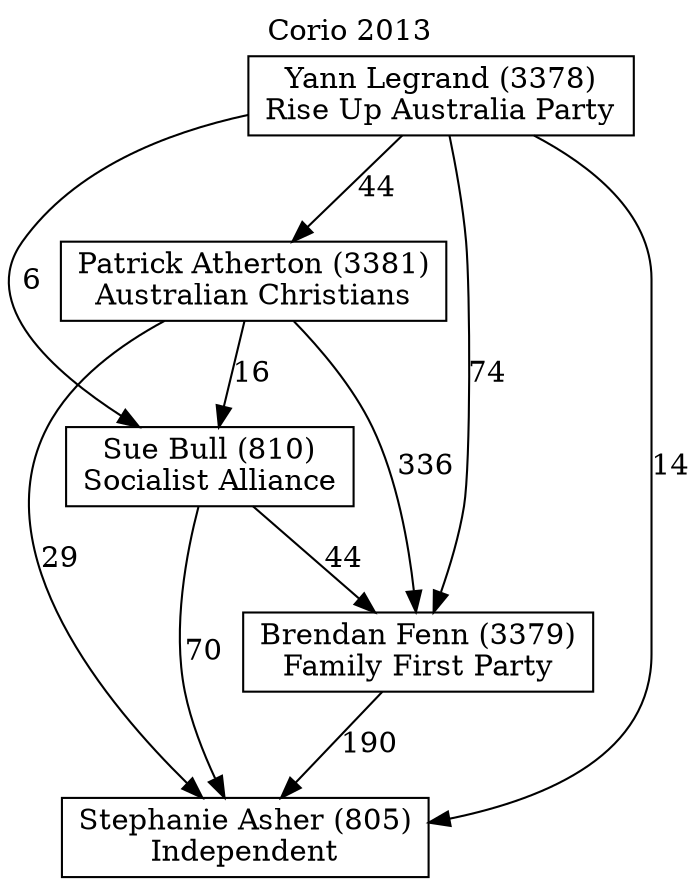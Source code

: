 // House preference flow
digraph "Stephanie Asher (805)_Corio_2013" {
	graph [label="Corio 2013" labelloc=t mclimit=10]
	node [shape=box]
	"Brendan Fenn (3379)" [label="Brendan Fenn (3379)
Family First Party"]
	"Patrick Atherton (3381)" [label="Patrick Atherton (3381)
Australian Christians"]
	"Stephanie Asher (805)" [label="Stephanie Asher (805)
Independent"]
	"Sue Bull (810)" [label="Sue Bull (810)
Socialist Alliance"]
	"Yann Legrand (3378)" [label="Yann Legrand (3378)
Rise Up Australia Party"]
	"Brendan Fenn (3379)" -> "Stephanie Asher (805)" [label=190]
	"Patrick Atherton (3381)" -> "Brendan Fenn (3379)" [label=336]
	"Patrick Atherton (3381)" -> "Stephanie Asher (805)" [label=29]
	"Patrick Atherton (3381)" -> "Sue Bull (810)" [label=16]
	"Sue Bull (810)" -> "Brendan Fenn (3379)" [label=44]
	"Sue Bull (810)" -> "Stephanie Asher (805)" [label=70]
	"Yann Legrand (3378)" -> "Brendan Fenn (3379)" [label=74]
	"Yann Legrand (3378)" -> "Patrick Atherton (3381)" [label=44]
	"Yann Legrand (3378)" -> "Stephanie Asher (805)" [label=14]
	"Yann Legrand (3378)" -> "Sue Bull (810)" [label=6]
}
